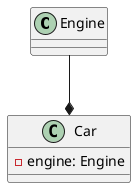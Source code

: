 @startuml

'Composition Example

class Engine {
}

class Car {
    -engine: Engine
}

Engine --* Car

@enduml